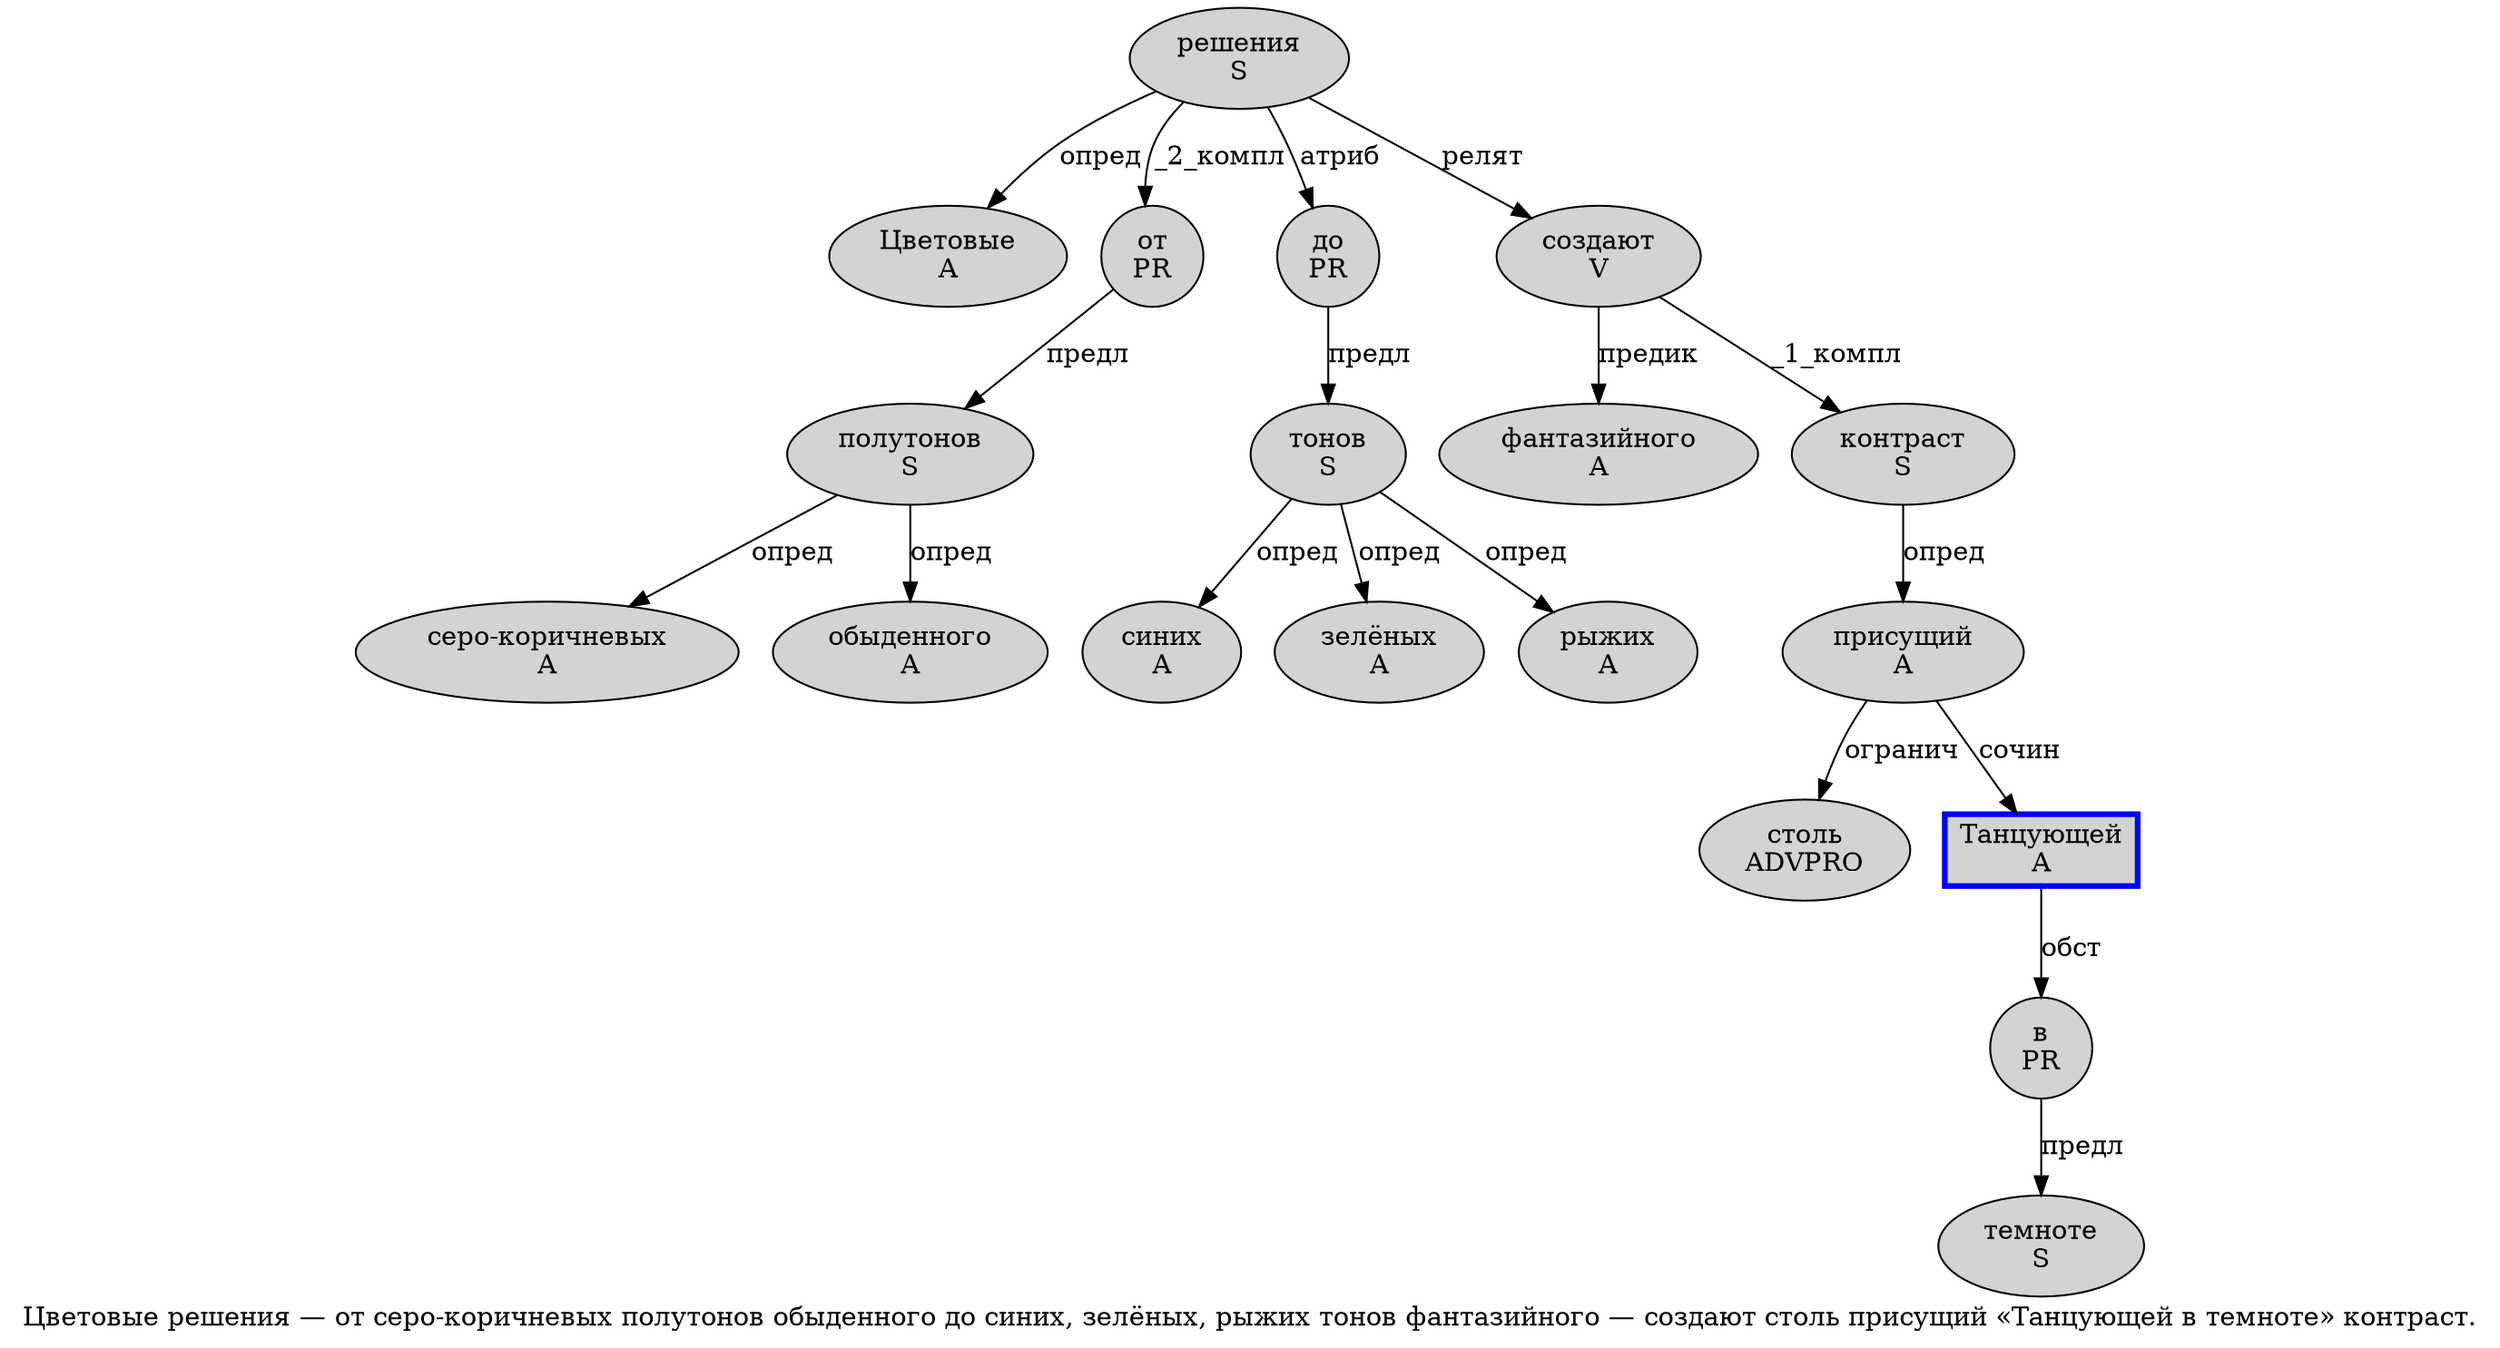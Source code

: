 digraph SENTENCE_1194 {
	graph [label="Цветовые решения — от серо-коричневых полутонов обыденного до синих, зелёных, рыжих тонов фантазийного — создают столь присущий «Танцующей в темноте» контраст."]
	node [style=filled]
		0 [label="Цветовые
A" color="" fillcolor=lightgray penwidth=1 shape=ellipse]
		1 [label="решения
S" color="" fillcolor=lightgray penwidth=1 shape=ellipse]
		3 [label="от
PR" color="" fillcolor=lightgray penwidth=1 shape=ellipse]
		4 [label="серо-коричневых
A" color="" fillcolor=lightgray penwidth=1 shape=ellipse]
		5 [label="полутонов
S" color="" fillcolor=lightgray penwidth=1 shape=ellipse]
		6 [label="обыденного
A" color="" fillcolor=lightgray penwidth=1 shape=ellipse]
		7 [label="до
PR" color="" fillcolor=lightgray penwidth=1 shape=ellipse]
		8 [label="синих
A" color="" fillcolor=lightgray penwidth=1 shape=ellipse]
		10 [label="зелёных
A" color="" fillcolor=lightgray penwidth=1 shape=ellipse]
		12 [label="рыжих
A" color="" fillcolor=lightgray penwidth=1 shape=ellipse]
		13 [label="тонов
S" color="" fillcolor=lightgray penwidth=1 shape=ellipse]
		14 [label="фантазийного
A" color="" fillcolor=lightgray penwidth=1 shape=ellipse]
		16 [label="создают
V" color="" fillcolor=lightgray penwidth=1 shape=ellipse]
		17 [label="столь
ADVPRO" color="" fillcolor=lightgray penwidth=1 shape=ellipse]
		18 [label="присущий
A" color="" fillcolor=lightgray penwidth=1 shape=ellipse]
		20 [label="Танцующей
A" color=blue fillcolor=lightgray penwidth=3 shape=box]
		21 [label="в
PR" color="" fillcolor=lightgray penwidth=1 shape=ellipse]
		22 [label="темноте
S" color="" fillcolor=lightgray penwidth=1 shape=ellipse]
		24 [label="контраст
S" color="" fillcolor=lightgray penwidth=1 shape=ellipse]
			1 -> 0 [label="опред"]
			1 -> 3 [label="_2_компл"]
			1 -> 7 [label="атриб"]
			1 -> 16 [label="релят"]
			3 -> 5 [label="предл"]
			21 -> 22 [label="предл"]
			20 -> 21 [label="обст"]
			16 -> 14 [label="предик"]
			16 -> 24 [label="_1_компл"]
			24 -> 18 [label="опред"]
			13 -> 8 [label="опред"]
			13 -> 10 [label="опред"]
			13 -> 12 [label="опред"]
			18 -> 17 [label="огранич"]
			18 -> 20 [label="сочин"]
			7 -> 13 [label="предл"]
			5 -> 4 [label="опред"]
			5 -> 6 [label="опред"]
}